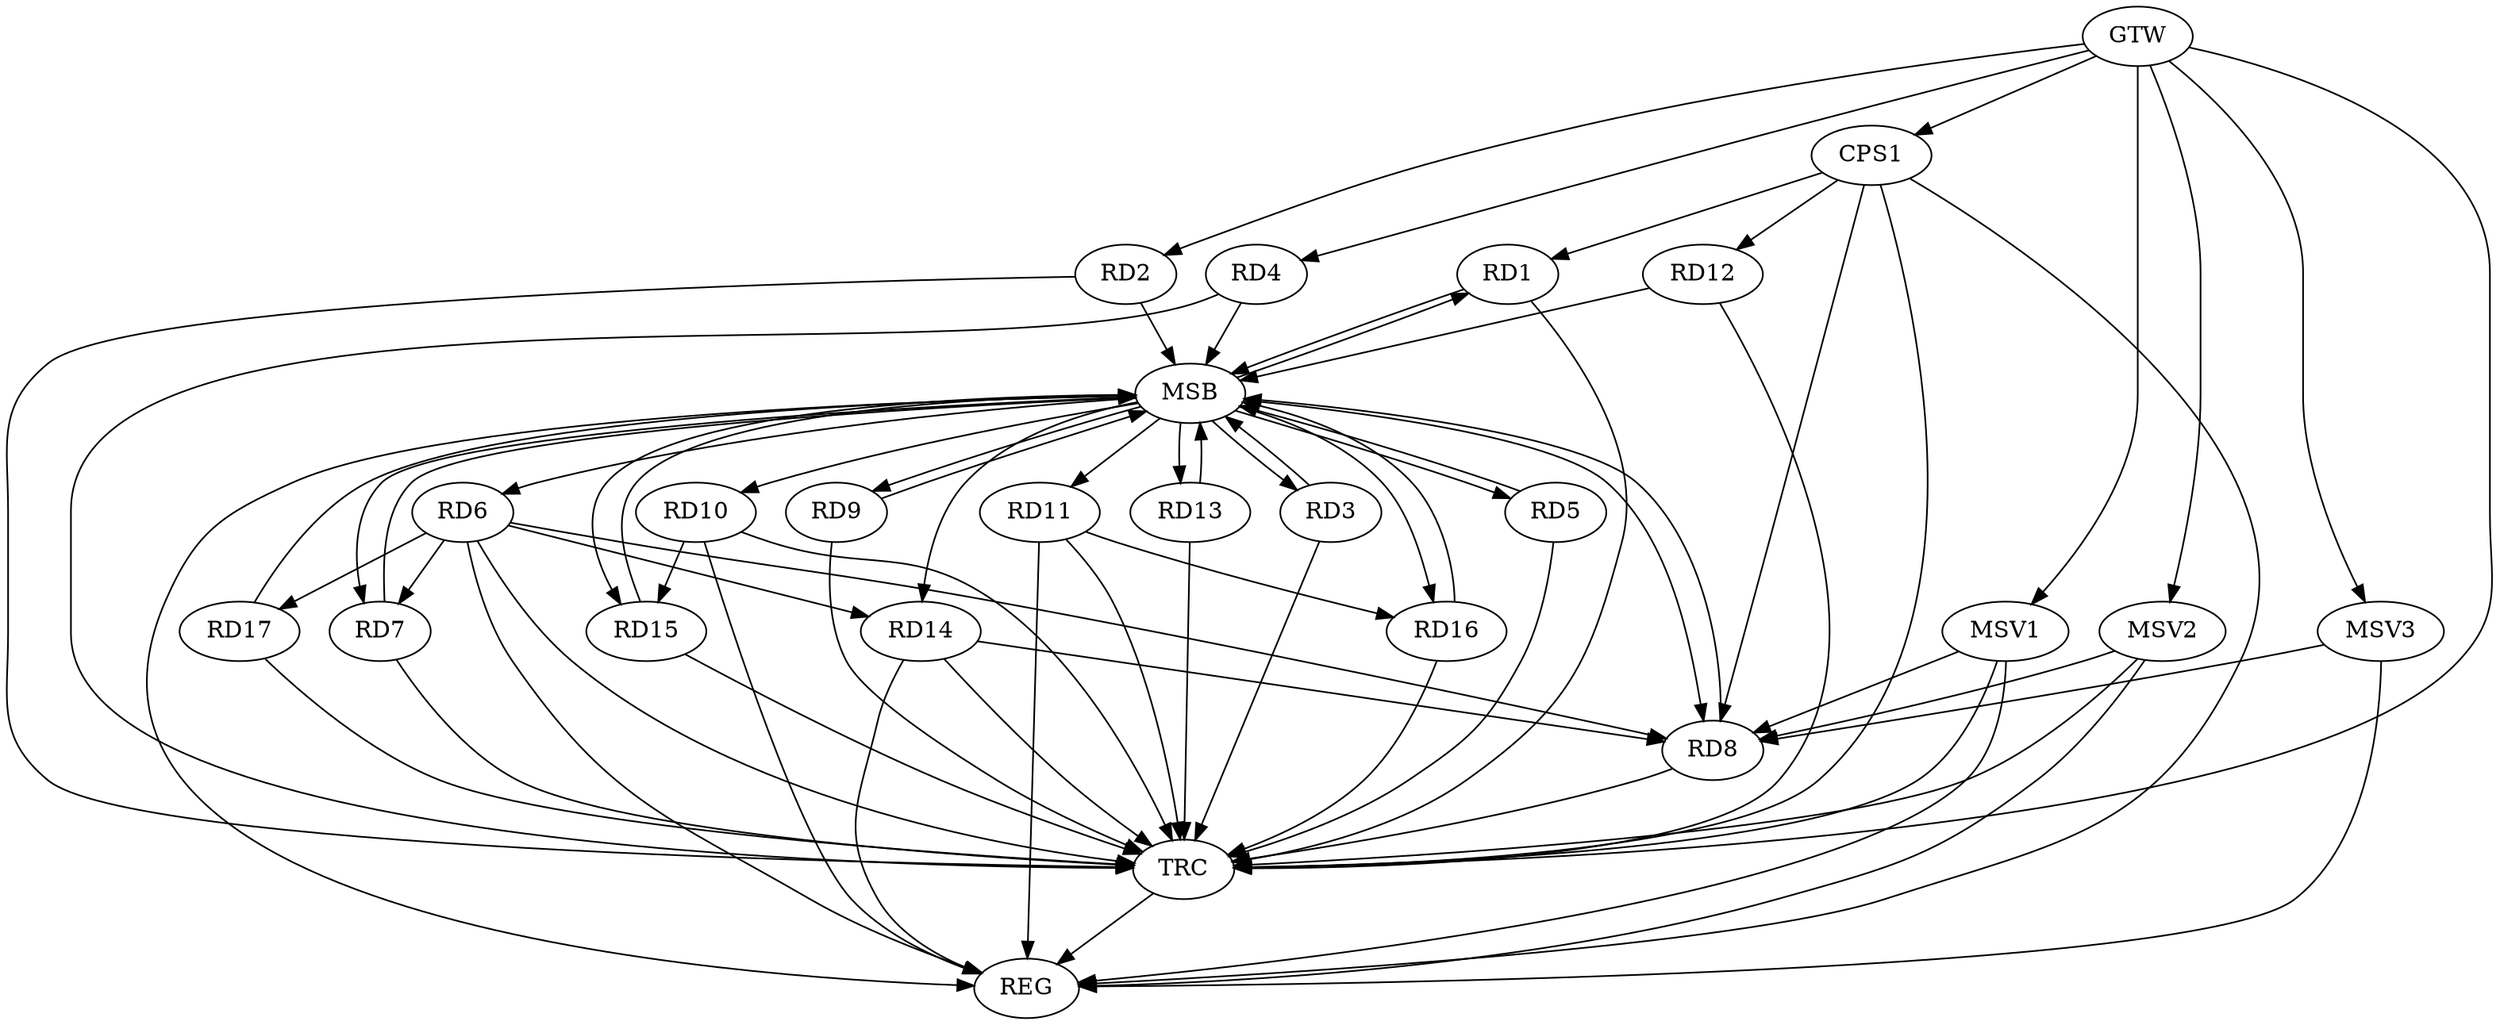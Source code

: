 strict digraph G {
  RD1 [ label="RD1" ];
  RD2 [ label="RD2" ];
  RD3 [ label="RD3" ];
  RD4 [ label="RD4" ];
  RD5 [ label="RD5" ];
  RD6 [ label="RD6" ];
  RD7 [ label="RD7" ];
  RD8 [ label="RD8" ];
  RD9 [ label="RD9" ];
  RD10 [ label="RD10" ];
  RD11 [ label="RD11" ];
  RD12 [ label="RD12" ];
  RD13 [ label="RD13" ];
  RD14 [ label="RD14" ];
  RD15 [ label="RD15" ];
  RD16 [ label="RD16" ];
  RD17 [ label="RD17" ];
  CPS1 [ label="CPS1" ];
  GTW [ label="GTW" ];
  REG [ label="REG" ];
  MSB [ label="MSB" ];
  TRC [ label="TRC" ];
  MSV1 [ label="MSV1" ];
  MSV2 [ label="MSV2" ];
  MSV3 [ label="MSV3" ];
  RD6 -> RD7;
  RD6 -> RD8;
  RD6 -> RD14;
  RD6 -> RD17;
  RD14 -> RD8;
  RD10 -> RD15;
  RD11 -> RD16;
  CPS1 -> RD1;
  CPS1 -> RD8;
  CPS1 -> RD12;
  GTW -> RD2;
  GTW -> RD4;
  GTW -> CPS1;
  RD6 -> REG;
  RD10 -> REG;
  RD11 -> REG;
  RD14 -> REG;
  CPS1 -> REG;
  RD1 -> MSB;
  MSB -> REG;
  RD2 -> MSB;
  MSB -> RD6;
  MSB -> RD9;
  MSB -> RD13;
  RD3 -> MSB;
  MSB -> RD15;
  RD4 -> MSB;
  MSB -> RD3;
  MSB -> RD5;
  MSB -> RD8;
  MSB -> RD11;
  RD5 -> MSB;
  MSB -> RD1;
  MSB -> RD14;
  RD7 -> MSB;
  RD8 -> MSB;
  RD9 -> MSB;
  MSB -> RD7;
  RD12 -> MSB;
  RD13 -> MSB;
  MSB -> RD16;
  RD15 -> MSB;
  RD16 -> MSB;
  MSB -> RD10;
  RD17 -> MSB;
  RD1 -> TRC;
  RD2 -> TRC;
  RD3 -> TRC;
  RD4 -> TRC;
  RD5 -> TRC;
  RD6 -> TRC;
  RD7 -> TRC;
  RD8 -> TRC;
  RD9 -> TRC;
  RD10 -> TRC;
  RD11 -> TRC;
  RD12 -> TRC;
  RD13 -> TRC;
  RD14 -> TRC;
  RD15 -> TRC;
  RD16 -> TRC;
  RD17 -> TRC;
  CPS1 -> TRC;
  GTW -> TRC;
  TRC -> REG;
  MSV1 -> RD8;
  GTW -> MSV1;
  MSV1 -> REG;
  MSV1 -> TRC;
  MSV2 -> RD8;
  GTW -> MSV2;
  MSV2 -> REG;
  MSV2 -> TRC;
  MSV3 -> RD8;
  GTW -> MSV3;
  MSV3 -> REG;
}
